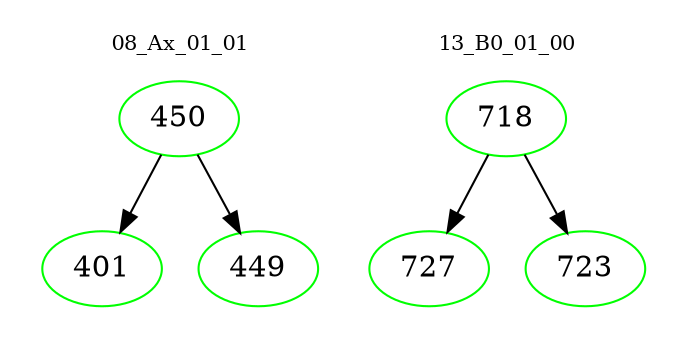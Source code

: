 digraph{
subgraph cluster_0 {
color = white
label = "08_Ax_01_01";
fontsize=10;
T0_450 [label="450", color="green"]
T0_450 -> T0_401 [color="black"]
T0_401 [label="401", color="green"]
T0_450 -> T0_449 [color="black"]
T0_449 [label="449", color="green"]
}
subgraph cluster_1 {
color = white
label = "13_B0_01_00";
fontsize=10;
T1_718 [label="718", color="green"]
T1_718 -> T1_727 [color="black"]
T1_727 [label="727", color="green"]
T1_718 -> T1_723 [color="black"]
T1_723 [label="723", color="green"]
}
}
